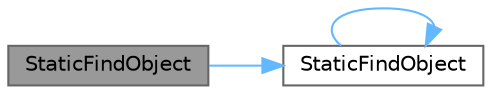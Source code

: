 digraph "StaticFindObject"
{
 // INTERACTIVE_SVG=YES
 // LATEX_PDF_SIZE
  bgcolor="transparent";
  edge [fontname=Helvetica,fontsize=10,labelfontname=Helvetica,labelfontsize=10];
  node [fontname=Helvetica,fontsize=10,shape=box,height=0.2,width=0.4];
  rankdir="LR";
  Node1 [id="Node000001",label="StaticFindObject",height=0.2,width=0.4,color="gray40", fillcolor="grey60", style="filled", fontcolor="black",tooltip="Tries to find an object in memory."];
  Node1 -> Node2 [id="edge1_Node000001_Node000002",color="steelblue1",style="solid",tooltip=" "];
  Node2 [id="Node000002",label="StaticFindObject",height=0.2,width=0.4,color="grey40", fillcolor="white", style="filled",URL="$d0/da9/UObjectGlobals_8h.html#ae5a8ab3ba12b38bab4d3582b59c84258",tooltip="Tries to find an object in memory."];
  Node2 -> Node2 [id="edge2_Node000002_Node000002",color="steelblue1",style="solid",tooltip=" "];
}
